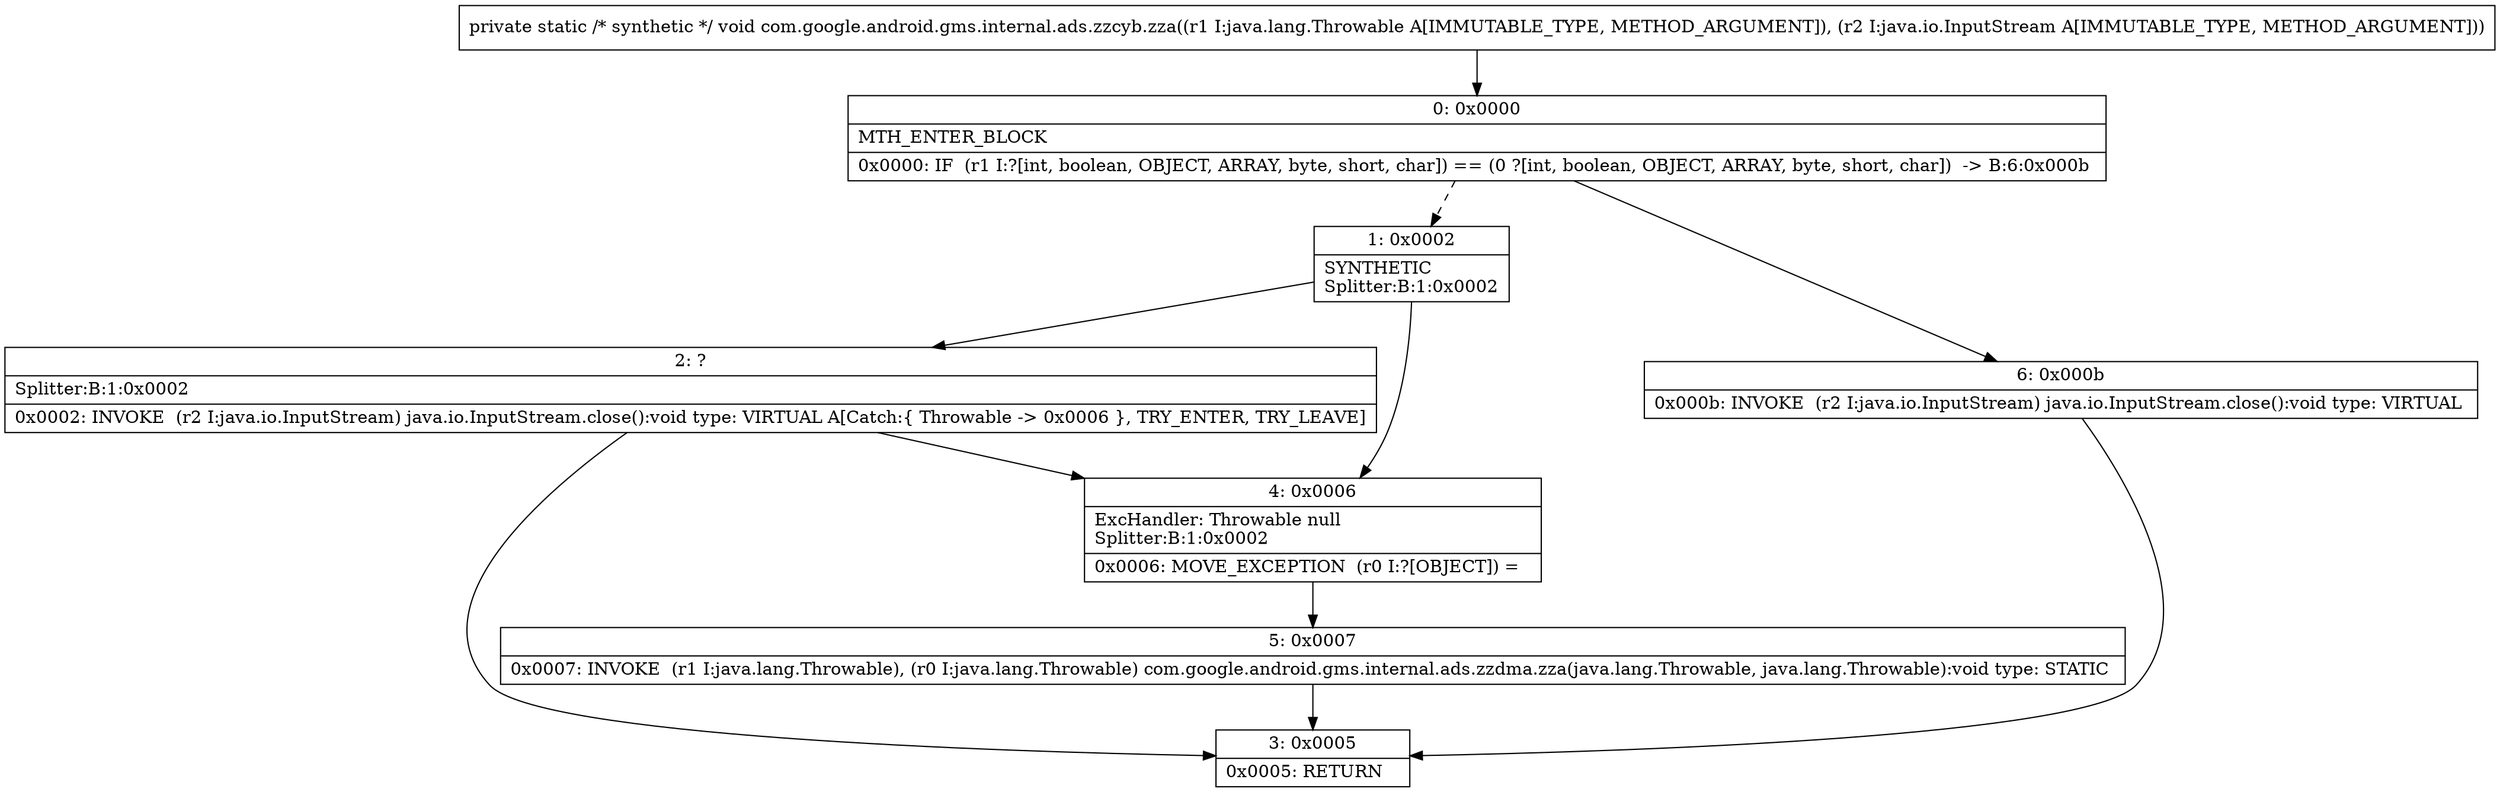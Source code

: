 digraph "CFG forcom.google.android.gms.internal.ads.zzcyb.zza(Ljava\/lang\/Throwable;Ljava\/io\/InputStream;)V" {
Node_0 [shape=record,label="{0\:\ 0x0000|MTH_ENTER_BLOCK\l|0x0000: IF  (r1 I:?[int, boolean, OBJECT, ARRAY, byte, short, char]) == (0 ?[int, boolean, OBJECT, ARRAY, byte, short, char])  \-\> B:6:0x000b \l}"];
Node_1 [shape=record,label="{1\:\ 0x0002|SYNTHETIC\lSplitter:B:1:0x0002\l}"];
Node_2 [shape=record,label="{2\:\ ?|Splitter:B:1:0x0002\l|0x0002: INVOKE  (r2 I:java.io.InputStream) java.io.InputStream.close():void type: VIRTUAL A[Catch:\{ Throwable \-\> 0x0006 \}, TRY_ENTER, TRY_LEAVE]\l}"];
Node_3 [shape=record,label="{3\:\ 0x0005|0x0005: RETURN   \l}"];
Node_4 [shape=record,label="{4\:\ 0x0006|ExcHandler: Throwable null\lSplitter:B:1:0x0002\l|0x0006: MOVE_EXCEPTION  (r0 I:?[OBJECT]) =  \l}"];
Node_5 [shape=record,label="{5\:\ 0x0007|0x0007: INVOKE  (r1 I:java.lang.Throwable), (r0 I:java.lang.Throwable) com.google.android.gms.internal.ads.zzdma.zza(java.lang.Throwable, java.lang.Throwable):void type: STATIC \l}"];
Node_6 [shape=record,label="{6\:\ 0x000b|0x000b: INVOKE  (r2 I:java.io.InputStream) java.io.InputStream.close():void type: VIRTUAL \l}"];
MethodNode[shape=record,label="{private static \/* synthetic *\/ void com.google.android.gms.internal.ads.zzcyb.zza((r1 I:java.lang.Throwable A[IMMUTABLE_TYPE, METHOD_ARGUMENT]), (r2 I:java.io.InputStream A[IMMUTABLE_TYPE, METHOD_ARGUMENT])) }"];
MethodNode -> Node_0;
Node_0 -> Node_1[style=dashed];
Node_0 -> Node_6;
Node_1 -> Node_2;
Node_1 -> Node_4;
Node_2 -> Node_3;
Node_2 -> Node_4;
Node_4 -> Node_5;
Node_5 -> Node_3;
Node_6 -> Node_3;
}

